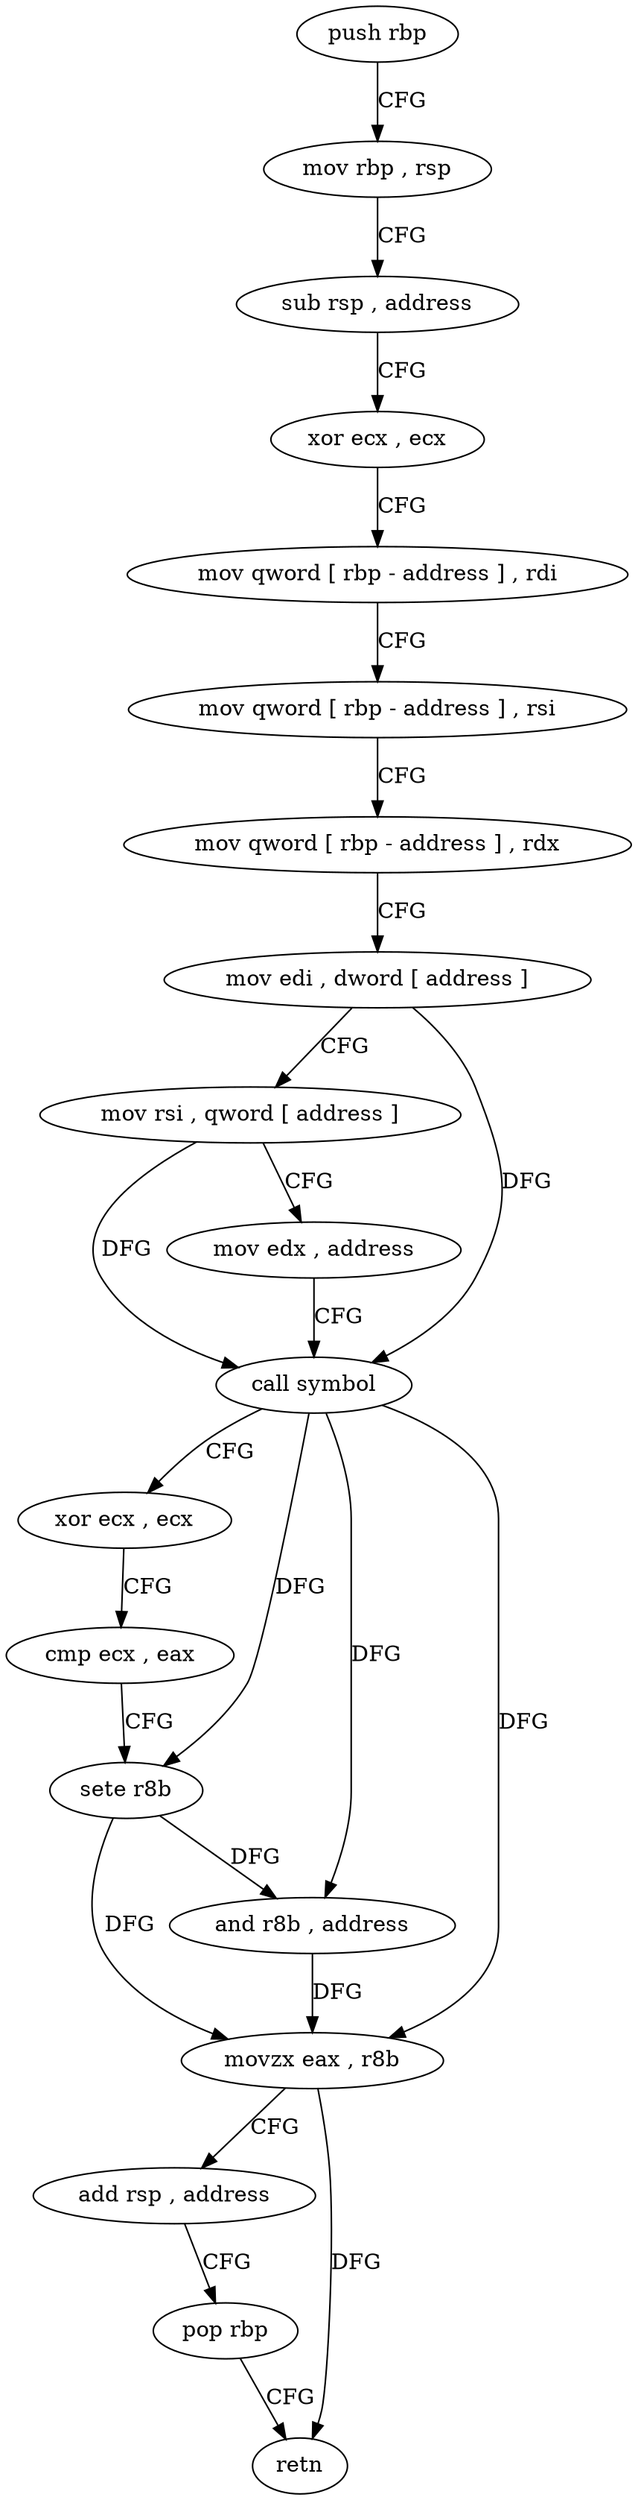 digraph "func" {
"4220112" [label = "push rbp" ]
"4220113" [label = "mov rbp , rsp" ]
"4220116" [label = "sub rsp , address" ]
"4220120" [label = "xor ecx , ecx" ]
"4220122" [label = "mov qword [ rbp - address ] , rdi" ]
"4220126" [label = "mov qword [ rbp - address ] , rsi" ]
"4220130" [label = "mov qword [ rbp - address ] , rdx" ]
"4220134" [label = "mov edi , dword [ address ]" ]
"4220141" [label = "mov rsi , qword [ address ]" ]
"4220149" [label = "mov edx , address" ]
"4220154" [label = "call symbol" ]
"4220159" [label = "xor ecx , ecx" ]
"4220161" [label = "cmp ecx , eax" ]
"4220163" [label = "sete r8b" ]
"4220167" [label = "and r8b , address" ]
"4220171" [label = "movzx eax , r8b" ]
"4220175" [label = "add rsp , address" ]
"4220179" [label = "pop rbp" ]
"4220180" [label = "retn" ]
"4220112" -> "4220113" [ label = "CFG" ]
"4220113" -> "4220116" [ label = "CFG" ]
"4220116" -> "4220120" [ label = "CFG" ]
"4220120" -> "4220122" [ label = "CFG" ]
"4220122" -> "4220126" [ label = "CFG" ]
"4220126" -> "4220130" [ label = "CFG" ]
"4220130" -> "4220134" [ label = "CFG" ]
"4220134" -> "4220141" [ label = "CFG" ]
"4220134" -> "4220154" [ label = "DFG" ]
"4220141" -> "4220149" [ label = "CFG" ]
"4220141" -> "4220154" [ label = "DFG" ]
"4220149" -> "4220154" [ label = "CFG" ]
"4220154" -> "4220159" [ label = "CFG" ]
"4220154" -> "4220163" [ label = "DFG" ]
"4220154" -> "4220167" [ label = "DFG" ]
"4220154" -> "4220171" [ label = "DFG" ]
"4220159" -> "4220161" [ label = "CFG" ]
"4220161" -> "4220163" [ label = "CFG" ]
"4220163" -> "4220167" [ label = "DFG" ]
"4220163" -> "4220171" [ label = "DFG" ]
"4220167" -> "4220171" [ label = "DFG" ]
"4220171" -> "4220175" [ label = "CFG" ]
"4220171" -> "4220180" [ label = "DFG" ]
"4220175" -> "4220179" [ label = "CFG" ]
"4220179" -> "4220180" [ label = "CFG" ]
}
